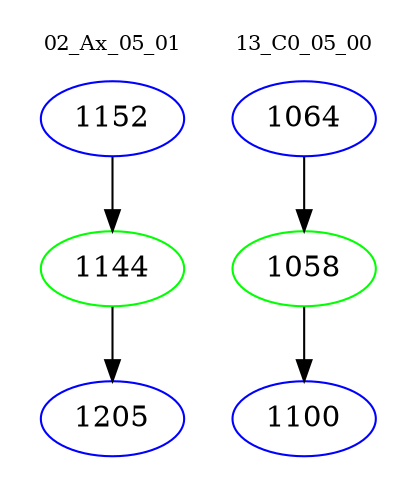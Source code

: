 digraph{
subgraph cluster_0 {
color = white
label = "02_Ax_05_01";
fontsize=10;
T0_1152 [label="1152", color="blue"]
T0_1152 -> T0_1144 [color="black"]
T0_1144 [label="1144", color="green"]
T0_1144 -> T0_1205 [color="black"]
T0_1205 [label="1205", color="blue"]
}
subgraph cluster_1 {
color = white
label = "13_C0_05_00";
fontsize=10;
T1_1064 [label="1064", color="blue"]
T1_1064 -> T1_1058 [color="black"]
T1_1058 [label="1058", color="green"]
T1_1058 -> T1_1100 [color="black"]
T1_1100 [label="1100", color="blue"]
}
}
